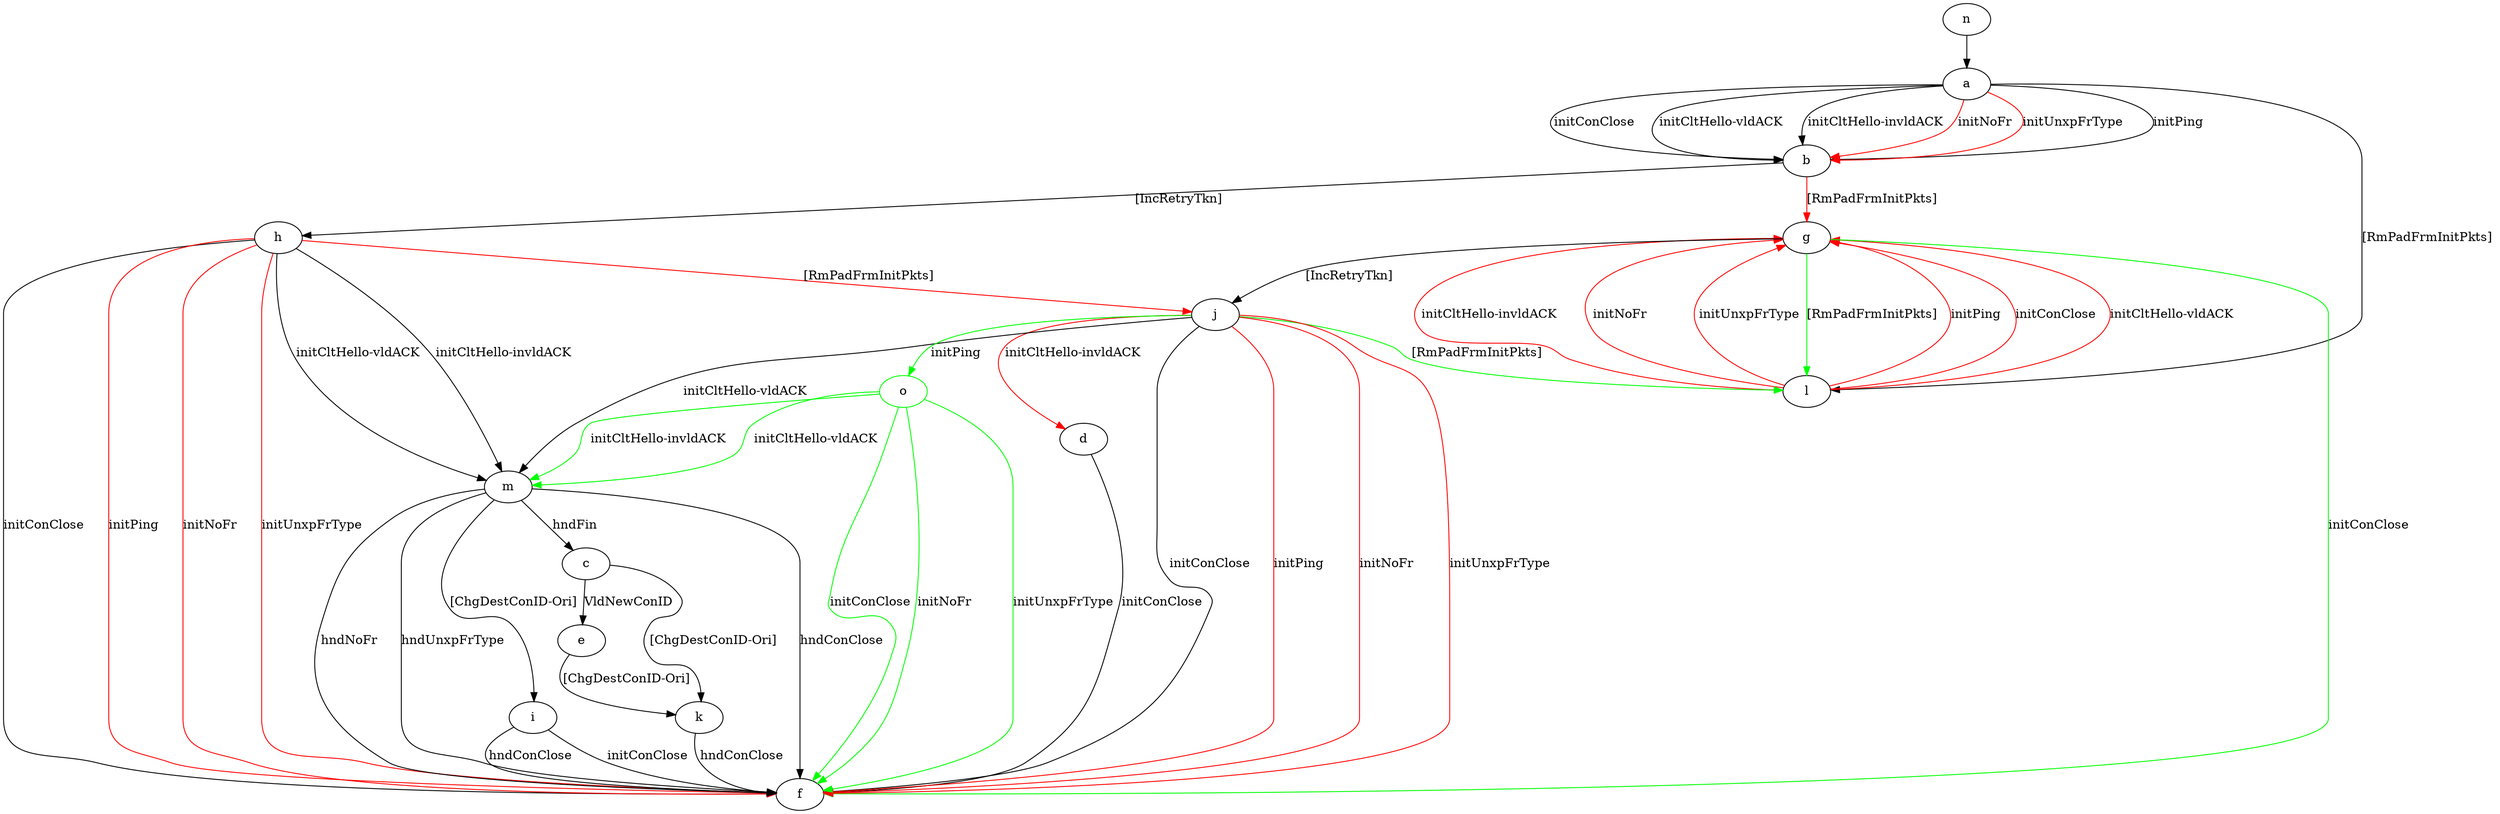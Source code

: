 digraph "" {
	a -> b	[key=0,
		label="initPing "];
	a -> b	[key=1,
		label="initConClose "];
	a -> b	[key=2,
		label="initCltHello-vldACK "];
	a -> b	[key=3,
		label="initCltHello-invldACK "];
	a -> b	[key=4,
		color=red,
		label="initNoFr "];
	a -> b	[key=5,
		color=red,
		label="initUnxpFrType "];
	a -> l	[key=0,
		label="[RmPadFrmInitPkts] "];
	b -> g	[key=0,
		color=red,
		label="[RmPadFrmInitPkts] "];
	b -> h	[key=0,
		label="[IncRetryTkn] "];
	c -> e	[key=0,
		label="VldNewConID "];
	c -> k	[key=0,
		label="[ChgDestConID-Ori] "];
	d -> f	[key=0,
		label="initConClose "];
	e -> k	[key=0,
		label="[ChgDestConID-Ori] "];
	g -> f	[key=0,
		color=green,
		label="initConClose "];
	g -> j	[key=0,
		label="[IncRetryTkn] "];
	g -> l	[key=0,
		color=green,
		label="[RmPadFrmInitPkts] "];
	h -> f	[key=0,
		label="initConClose "];
	h -> f	[key=1,
		color=red,
		label="initPing "];
	h -> f	[key=2,
		color=red,
		label="initNoFr "];
	h -> f	[key=3,
		color=red,
		label="initUnxpFrType "];
	h -> j	[key=0,
		color=red,
		label="[RmPadFrmInitPkts] "];
	h -> m	[key=0,
		label="initCltHello-vldACK "];
	h -> m	[key=1,
		label="initCltHello-invldACK "];
	i -> f	[key=0,
		label="initConClose "];
	i -> f	[key=1,
		label="hndConClose "];
	j -> d	[key=0,
		color=red,
		label="initCltHello-invldACK "];
	j -> f	[key=0,
		label="initConClose "];
	j -> f	[key=1,
		color=red,
		label="initPing "];
	j -> f	[key=2,
		color=red,
		label="initNoFr "];
	j -> f	[key=3,
		color=red,
		label="initUnxpFrType "];
	j -> l	[key=0,
		color=green,
		label="[RmPadFrmInitPkts] "];
	j -> m	[key=0,
		label="initCltHello-vldACK "];
	o	[color=green];
	j -> o	[key=0,
		color=green,
		label="initPing "];
	k -> f	[key=0,
		label="hndConClose "];
	l -> g	[key=0,
		color=red,
		label="initPing "];
	l -> g	[key=1,
		color=red,
		label="initConClose "];
	l -> g	[key=2,
		color=red,
		label="initCltHello-vldACK "];
	l -> g	[key=3,
		color=red,
		label="initCltHello-invldACK "];
	l -> g	[key=4,
		color=red,
		label="initNoFr "];
	l -> g	[key=5,
		color=red,
		label="initUnxpFrType "];
	m -> c	[key=0,
		label="hndFin "];
	m -> f	[key=0,
		label="hndConClose "];
	m -> f	[key=1,
		label="hndNoFr "];
	m -> f	[key=2,
		label="hndUnxpFrType "];
	m -> i	[key=0,
		label="[ChgDestConID-Ori] "];
	n -> a	[key=0];
	o -> f	[key=0,
		color=green,
		label="initConClose "];
	o -> f	[key=1,
		color=green,
		label="initNoFr "];
	o -> f	[key=2,
		color=green,
		label="initUnxpFrType "];
	o -> m	[key=0,
		color=green,
		label="initCltHello-vldACK "];
	o -> m	[key=1,
		color=green,
		label="initCltHello-invldACK "];
}
